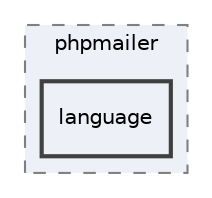 digraph "vendor/phpmailer/phpmailer/language"
{
 // LATEX_PDF_SIZE
  edge [fontname="Helvetica",fontsize="10",labelfontname="Helvetica",labelfontsize="10"];
  node [fontname="Helvetica",fontsize="10",shape=record];
  compound=true
  subgraph clusterdir_611c01cd492db689d42bdb20436df070 {
    graph [ bgcolor="#edf0f7", pencolor="grey50", style="filled,dashed,", label="phpmailer", fontname="Helvetica", fontsize="10", URL="dir_611c01cd492db689d42bdb20436df070.html"]
  dir_80aebbe6de94f57496ebbd9d4eaedf1c [shape=box, label="language", style="filled,bold,", fillcolor="#edf0f7", color="grey25", URL="dir_80aebbe6de94f57496ebbd9d4eaedf1c.html"];
  }
}
